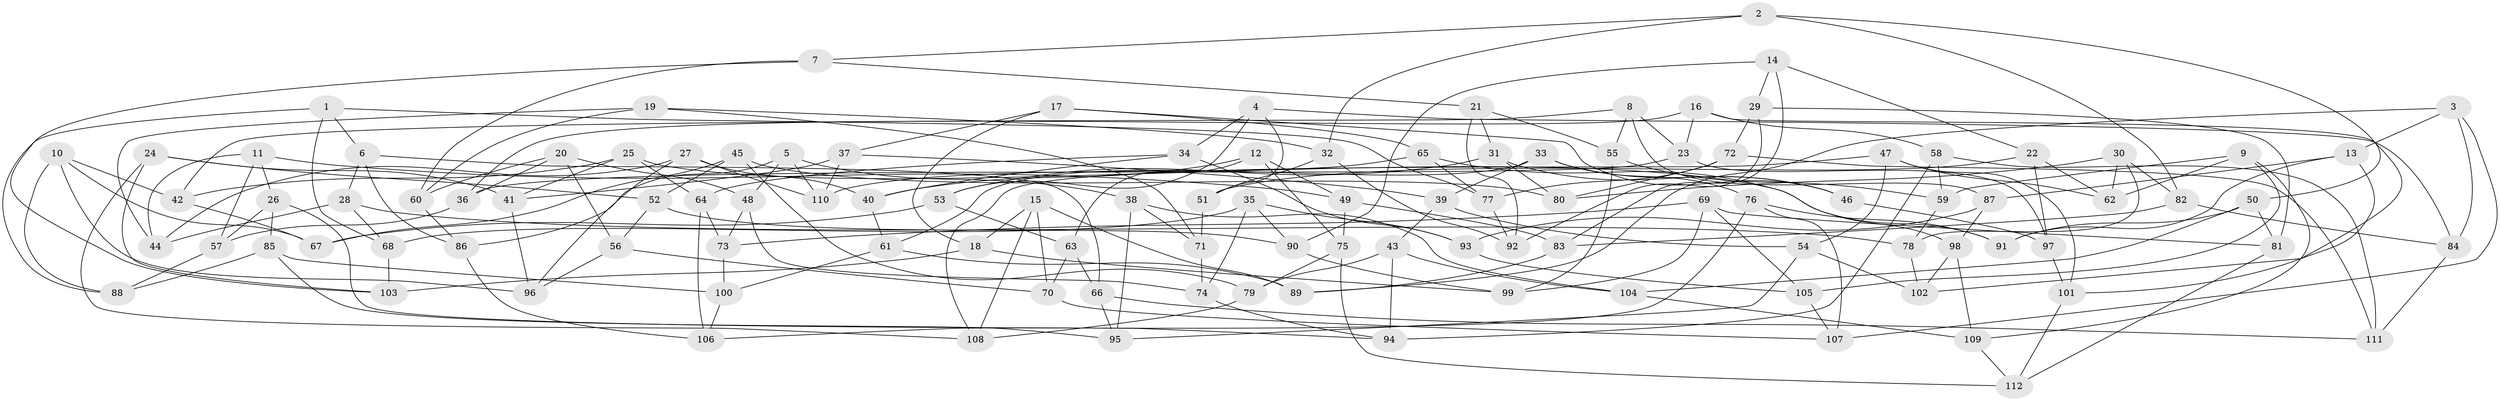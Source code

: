 // coarse degree distribution, {9: 0.07352941176470588, 10: 0.04411764705882353, 5: 0.014705882352941176, 4: 0.75, 11: 0.029411764705882353, 12: 0.014705882352941176, 6: 0.014705882352941176, 3: 0.058823529411764705}
// Generated by graph-tools (version 1.1) at 2025/53/03/04/25 22:53:53]
// undirected, 112 vertices, 224 edges
graph export_dot {
  node [color=gray90,style=filled];
  1;
  2;
  3;
  4;
  5;
  6;
  7;
  8;
  9;
  10;
  11;
  12;
  13;
  14;
  15;
  16;
  17;
  18;
  19;
  20;
  21;
  22;
  23;
  24;
  25;
  26;
  27;
  28;
  29;
  30;
  31;
  32;
  33;
  34;
  35;
  36;
  37;
  38;
  39;
  40;
  41;
  42;
  43;
  44;
  45;
  46;
  47;
  48;
  49;
  50;
  51;
  52;
  53;
  54;
  55;
  56;
  57;
  58;
  59;
  60;
  61;
  62;
  63;
  64;
  65;
  66;
  67;
  68;
  69;
  70;
  71;
  72;
  73;
  74;
  75;
  76;
  77;
  78;
  79;
  80;
  81;
  82;
  83;
  84;
  85;
  86;
  87;
  88;
  89;
  90;
  91;
  92;
  93;
  94;
  95;
  96;
  97;
  98;
  99;
  100;
  101;
  102;
  103;
  104;
  105;
  106;
  107;
  108;
  109;
  110;
  111;
  112;
  1 -- 6;
  1 -- 77;
  1 -- 68;
  1 -- 88;
  2 -- 7;
  2 -- 32;
  2 -- 82;
  2 -- 50;
  3 -- 89;
  3 -- 13;
  3 -- 107;
  3 -- 84;
  4 -- 51;
  4 -- 84;
  4 -- 53;
  4 -- 34;
  5 -- 48;
  5 -- 38;
  5 -- 110;
  5 -- 86;
  6 -- 28;
  6 -- 86;
  6 -- 66;
  7 -- 21;
  7 -- 103;
  7 -- 60;
  8 -- 87;
  8 -- 23;
  8 -- 55;
  8 -- 42;
  9 -- 109;
  9 -- 62;
  9 -- 59;
  9 -- 105;
  10 -- 42;
  10 -- 88;
  10 -- 67;
  10 -- 96;
  11 -- 57;
  11 -- 49;
  11 -- 44;
  11 -- 26;
  12 -- 40;
  12 -- 49;
  12 -- 63;
  12 -- 75;
  13 -- 91;
  13 -- 101;
  13 -- 87;
  14 -- 22;
  14 -- 29;
  14 -- 90;
  14 -- 83;
  15 -- 18;
  15 -- 108;
  15 -- 70;
  15 -- 89;
  16 -- 23;
  16 -- 102;
  16 -- 58;
  16 -- 36;
  17 -- 37;
  17 -- 18;
  17 -- 65;
  17 -- 46;
  18 -- 99;
  18 -- 103;
  19 -- 44;
  19 -- 71;
  19 -- 60;
  19 -- 32;
  20 -- 48;
  20 -- 56;
  20 -- 60;
  20 -- 36;
  21 -- 92;
  21 -- 55;
  21 -- 31;
  22 -- 97;
  22 -- 62;
  22 -- 51;
  23 -- 97;
  23 -- 36;
  24 -- 41;
  24 -- 103;
  24 -- 52;
  24 -- 108;
  25 -- 91;
  25 -- 41;
  25 -- 64;
  25 -- 42;
  26 -- 85;
  26 -- 57;
  26 -- 94;
  27 -- 44;
  27 -- 96;
  27 -- 40;
  27 -- 110;
  28 -- 78;
  28 -- 68;
  28 -- 44;
  29 -- 72;
  29 -- 92;
  29 -- 81;
  30 -- 62;
  30 -- 78;
  30 -- 82;
  30 -- 80;
  31 -- 80;
  31 -- 46;
  31 -- 53;
  32 -- 51;
  32 -- 92;
  33 -- 39;
  33 -- 46;
  33 -- 76;
  33 -- 61;
  34 -- 40;
  34 -- 93;
  34 -- 64;
  35 -- 74;
  35 -- 68;
  35 -- 93;
  35 -- 90;
  36 -- 57;
  37 -- 110;
  37 -- 39;
  37 -- 41;
  38 -- 71;
  38 -- 104;
  38 -- 95;
  39 -- 54;
  39 -- 43;
  40 -- 61;
  41 -- 96;
  42 -- 67;
  43 -- 104;
  43 -- 94;
  43 -- 79;
  45 -- 80;
  45 -- 79;
  45 -- 67;
  45 -- 52;
  46 -- 97;
  47 -- 101;
  47 -- 62;
  47 -- 54;
  47 -- 108;
  48 -- 73;
  48 -- 74;
  49 -- 83;
  49 -- 75;
  50 -- 104;
  50 -- 91;
  50 -- 81;
  51 -- 71;
  52 -- 56;
  52 -- 90;
  53 -- 67;
  53 -- 63;
  54 -- 102;
  54 -- 95;
  55 -- 99;
  55 -- 59;
  56 -- 70;
  56 -- 96;
  57 -- 88;
  58 -- 59;
  58 -- 94;
  58 -- 111;
  59 -- 78;
  60 -- 86;
  61 -- 89;
  61 -- 100;
  63 -- 66;
  63 -- 70;
  64 -- 106;
  64 -- 73;
  65 -- 110;
  65 -- 98;
  65 -- 77;
  66 -- 111;
  66 -- 95;
  68 -- 103;
  69 -- 99;
  69 -- 81;
  69 -- 73;
  69 -- 105;
  70 -- 107;
  71 -- 74;
  72 -- 111;
  72 -- 77;
  72 -- 80;
  73 -- 100;
  74 -- 94;
  75 -- 112;
  75 -- 79;
  76 -- 107;
  76 -- 91;
  76 -- 106;
  77 -- 92;
  78 -- 102;
  79 -- 108;
  81 -- 112;
  82 -- 83;
  82 -- 84;
  83 -- 89;
  84 -- 111;
  85 -- 95;
  85 -- 100;
  85 -- 88;
  86 -- 106;
  87 -- 98;
  87 -- 93;
  90 -- 99;
  93 -- 105;
  97 -- 101;
  98 -- 109;
  98 -- 102;
  100 -- 106;
  101 -- 112;
  104 -- 109;
  105 -- 107;
  109 -- 112;
}
